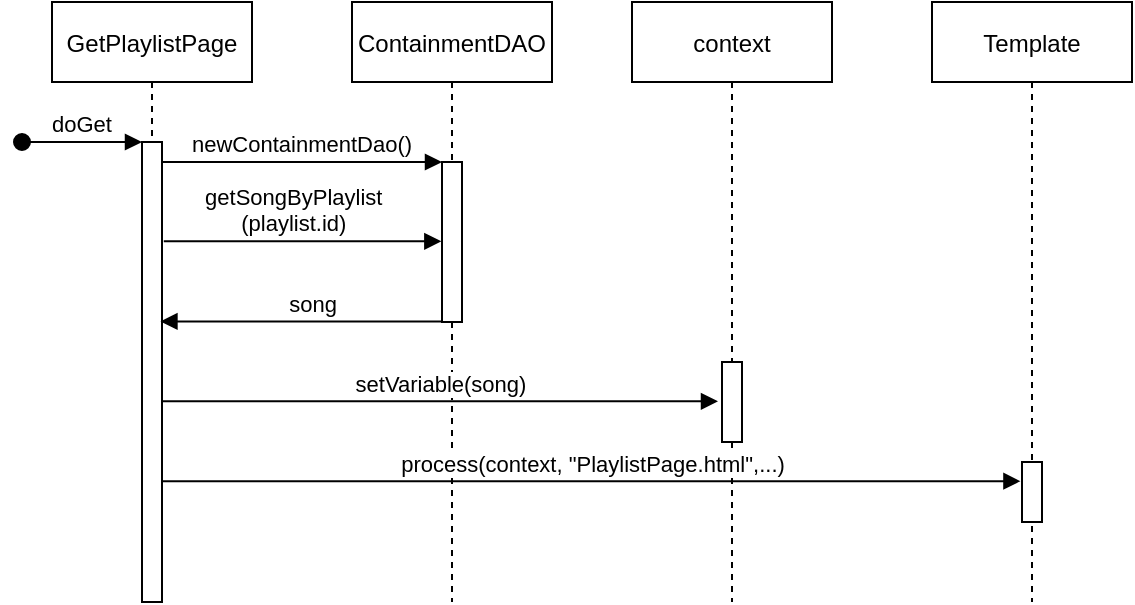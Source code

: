 <mxfile version="14.6.1" type="onedrive"><diagram id="kgpKYQtTHZ0yAKxKKP6v" name="Page-1"><mxGraphModel dx="946" dy="645" grid="1" gridSize="10" guides="1" tooltips="1" connect="1" arrows="1" fold="1" page="1" pageScale="1" pageWidth="850" pageHeight="1100" math="0" shadow="0"><root><mxCell id="0"/><mxCell id="1" parent="0"/><mxCell id="3nuBFxr9cyL0pnOWT2aG-1" value="GetPlaylistPage" style="shape=umlLifeline;perimeter=lifelinePerimeter;container=1;collapsible=0;recursiveResize=0;rounded=0;shadow=0;strokeWidth=1;" parent="1" vertex="1"><mxGeometry x="70" y="80" width="100" height="300" as="geometry"/></mxCell><mxCell id="3nuBFxr9cyL0pnOWT2aG-2" value="" style="points=[];perimeter=orthogonalPerimeter;rounded=0;shadow=0;strokeWidth=1;" parent="3nuBFxr9cyL0pnOWT2aG-1" vertex="1"><mxGeometry x="45" y="70" width="10" height="230" as="geometry"/></mxCell><mxCell id="3nuBFxr9cyL0pnOWT2aG-3" value="doGet" style="verticalAlign=bottom;startArrow=oval;endArrow=block;startSize=8;shadow=0;strokeWidth=1;" parent="3nuBFxr9cyL0pnOWT2aG-1" target="3nuBFxr9cyL0pnOWT2aG-2" edge="1"><mxGeometry relative="1" as="geometry"><mxPoint x="-15" y="70" as="sourcePoint"/></mxGeometry></mxCell><mxCell id="3nuBFxr9cyL0pnOWT2aG-5" value="ContainmentDAO" style="shape=umlLifeline;perimeter=lifelinePerimeter;container=1;collapsible=0;recursiveResize=0;rounded=0;shadow=0;strokeWidth=1;" parent="1" vertex="1"><mxGeometry x="220" y="80" width="100" height="300" as="geometry"/></mxCell><mxCell id="3nuBFxr9cyL0pnOWT2aG-6" value="" style="points=[];perimeter=orthogonalPerimeter;rounded=0;shadow=0;strokeWidth=1;" parent="3nuBFxr9cyL0pnOWT2aG-5" vertex="1"><mxGeometry x="45" y="80" width="10" height="80" as="geometry"/></mxCell><mxCell id="3nuBFxr9cyL0pnOWT2aG-8" value="newContainmentDao()" style="verticalAlign=bottom;endArrow=block;entryX=0;entryY=0;shadow=0;strokeWidth=1;" parent="1" source="3nuBFxr9cyL0pnOWT2aG-2" target="3nuBFxr9cyL0pnOWT2aG-6" edge="1"><mxGeometry relative="1" as="geometry"><mxPoint x="275" y="160" as="sourcePoint"/></mxGeometry></mxCell><mxCell id="J7w7Ia7U8VWI9BkAhqDl-2" value="context" style="shape=umlLifeline;perimeter=lifelinePerimeter;container=1;collapsible=0;recursiveResize=0;rounded=0;shadow=0;strokeWidth=1;" parent="1" vertex="1"><mxGeometry x="360" y="80" width="100" height="300" as="geometry"/></mxCell><mxCell id="J7w7Ia7U8VWI9BkAhqDl-3" value="" style="points=[];perimeter=orthogonalPerimeter;rounded=0;shadow=0;strokeWidth=1;" parent="J7w7Ia7U8VWI9BkAhqDl-2" vertex="1"><mxGeometry x="45" y="180" width="10" height="40" as="geometry"/></mxCell><mxCell id="J7w7Ia7U8VWI9BkAhqDl-4" value="Template" style="shape=umlLifeline;perimeter=lifelinePerimeter;container=1;collapsible=0;recursiveResize=0;rounded=0;shadow=0;strokeWidth=1;" parent="1" vertex="1"><mxGeometry x="510" y="80" width="100" height="300" as="geometry"/></mxCell><mxCell id="J7w7Ia7U8VWI9BkAhqDl-5" value="" style="points=[];perimeter=orthogonalPerimeter;rounded=0;shadow=0;strokeWidth=1;" parent="J7w7Ia7U8VWI9BkAhqDl-4" vertex="1"><mxGeometry x="45" y="230" width="10" height="30" as="geometry"/></mxCell><mxCell id="J7w7Ia7U8VWI9BkAhqDl-10" value="getSongByPlaylist&#xa;(playlist.id)" style="verticalAlign=bottom;endArrow=block;shadow=0;strokeWidth=1;entryX=-0.033;entryY=0.496;entryDx=0;entryDy=0;entryPerimeter=0;exitX=1.089;exitY=0.216;exitDx=0;exitDy=0;exitPerimeter=0;" parent="1" source="3nuBFxr9cyL0pnOWT2aG-2" target="3nuBFxr9cyL0pnOWT2aG-6" edge="1"><mxGeometry x="-0.064" relative="1" as="geometry"><mxPoint x="130" y="200" as="sourcePoint"/><mxPoint x="260" y="180" as="targetPoint"/><mxPoint as="offset"/></mxGeometry></mxCell><mxCell id="J7w7Ia7U8VWI9BkAhqDl-13" value="song" style="html=1;verticalAlign=bottom;endArrow=block;entryX=0.922;entryY=0.39;entryDx=0;entryDy=0;entryPerimeter=0;" parent="1" source="3nuBFxr9cyL0pnOWT2aG-6" target="3nuBFxr9cyL0pnOWT2aG-2" edge="1"><mxGeometry x="-0.072" width="80" relative="1" as="geometry"><mxPoint x="170" y="210" as="sourcePoint"/><mxPoint x="130" y="240" as="targetPoint"/><mxPoint as="offset"/></mxGeometry></mxCell><mxCell id="J7w7Ia7U8VWI9BkAhqDl-15" value="setVariable(song)" style="html=1;verticalAlign=bottom;endArrow=block;entryX=-0.2;entryY=0.492;entryDx=0;entryDy=0;entryPerimeter=0;" parent="1" source="3nuBFxr9cyL0pnOWT2aG-2" target="J7w7Ia7U8VWI9BkAhqDl-3" edge="1"><mxGeometry width="80" relative="1" as="geometry"><mxPoint x="160" y="280" as="sourcePoint"/><mxPoint x="400" y="280" as="targetPoint"/></mxGeometry></mxCell><mxCell id="J7w7Ia7U8VWI9BkAhqDl-18" value="process(context, &quot;PlaylistPage.html&quot;,...)" style="html=1;verticalAlign=bottom;endArrow=block;entryX=-0.078;entryY=0.32;entryDx=0;entryDy=0;entryPerimeter=0;" parent="1" source="3nuBFxr9cyL0pnOWT2aG-2" target="J7w7Ia7U8VWI9BkAhqDl-5" edge="1"><mxGeometry width="80" relative="1" as="geometry"><mxPoint x="130" y="320" as="sourcePoint"/><mxPoint x="490" y="320" as="targetPoint"/></mxGeometry></mxCell></root></mxGraphModel></diagram></mxfile>